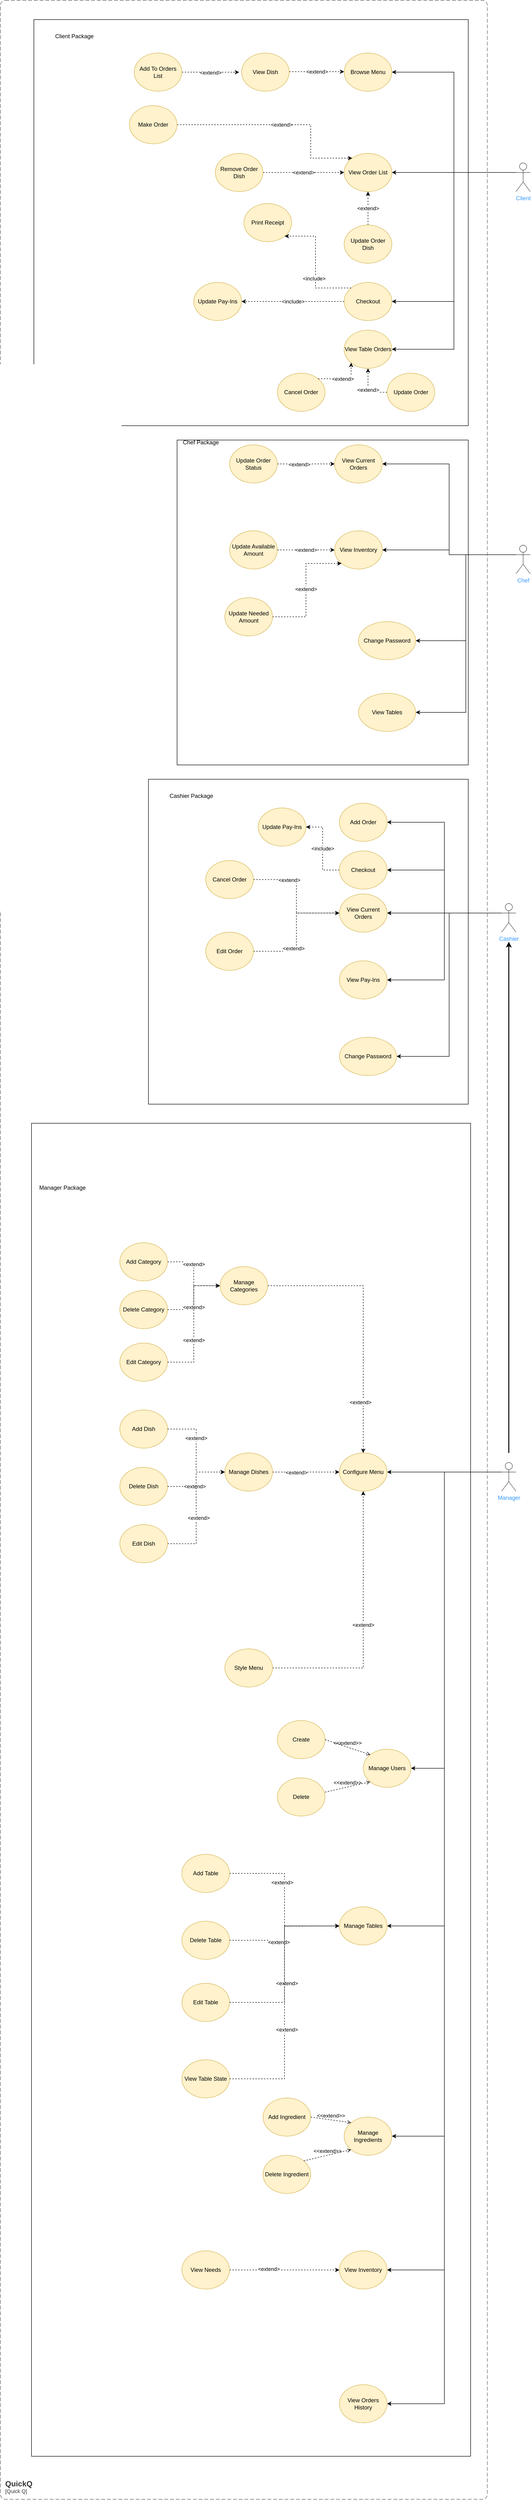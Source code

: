 <mxfile version="20.3.0" type="device"><diagram id="GGlXdn64GFRb3IZstyNL" name="Page-1"><mxGraphModel dx="3157" dy="3624" grid="1" gridSize="10" guides="1" tooltips="1" connect="1" arrows="1" fold="1" page="1" pageScale="1" pageWidth="850" pageHeight="1100" math="0" shadow="0"><root><mxCell id="0"/><mxCell id="1" parent="0"/><mxCell id="WwLU_MZluaqTvrNwPhHL-13" value="" style="rounded=0;whiteSpace=wrap;html=1;fillColor=#FFFFFF;gradientColor=none;" parent="1" vertex="1"><mxGeometry x="-380" y="-1820" width="910" height="850" as="geometry"/></mxCell><mxCell id="WwLU_MZluaqTvrNwPhHL-9" value="" style="rounded=0;whiteSpace=wrap;html=1;fillColor=#FFFFFF;gradientColor=none;" parent="1" vertex="1"><mxGeometry x="-80" y="-940" width="610" height="680" as="geometry"/></mxCell><mxCell id="WwLU_MZluaqTvrNwPhHL-7" value="" style="rounded=0;whiteSpace=wrap;html=1;fillColor=#FFFFFF;gradientColor=none;" parent="1" vertex="1"><mxGeometry x="-140" y="-230" width="670" height="680" as="geometry"/></mxCell><mxCell id="WwLU_MZluaqTvrNwPhHL-5" value="" style="rounded=0;whiteSpace=wrap;html=1;fillColor=#FFFFFF;gradientColor=none;" parent="1" vertex="1"><mxGeometry x="-385" y="490" width="920" height="2790" as="geometry"/></mxCell><mxCell id="jum-8sFKxYd1eR3w8ozA-5" style="edgeStyle=orthogonalEdgeStyle;rounded=0;orthogonalLoop=1;jettySize=auto;html=1;exitX=0;exitY=0.333;exitDx=0;exitDy=0;exitPerimeter=0;entryX=1;entryY=0.5;entryDx=0;entryDy=0;" parent="1" source="jum-8sFKxYd1eR3w8ozA-2" target="jum-8sFKxYd1eR3w8ozA-3" edge="1"><mxGeometry relative="1" as="geometry"/></mxCell><mxCell id="jum-8sFKxYd1eR3w8ozA-10" style="edgeStyle=orthogonalEdgeStyle;rounded=0;orthogonalLoop=1;jettySize=auto;html=1;exitX=0;exitY=0.333;exitDx=0;exitDy=0;exitPerimeter=0;fontColor=#000000;" parent="1" source="jum-8sFKxYd1eR3w8ozA-2" target="jum-8sFKxYd1eR3w8ozA-9" edge="1"><mxGeometry relative="1" as="geometry"><Array as="points"><mxPoint x="480" y="50"/><mxPoint x="480" y="190"/></Array></mxGeometry></mxCell><mxCell id="jum-8sFKxYd1eR3w8ozA-27" style="edgeStyle=orthogonalEdgeStyle;rounded=0;orthogonalLoop=1;jettySize=auto;html=1;exitX=0;exitY=0.333;exitDx=0;exitDy=0;exitPerimeter=0;entryX=1;entryY=0.5;entryDx=0;entryDy=0;fontColor=#000000;" parent="1" source="jum-8sFKxYd1eR3w8ozA-2" target="jum-8sFKxYd1eR3w8ozA-26" edge="1"><mxGeometry relative="1" as="geometry"><Array as="points"><mxPoint x="480" y="50"/><mxPoint x="480" y="-140"/></Array></mxGeometry></mxCell><mxCell id="ZQsWZpce4qvZl6UxC3JB-2" style="edgeStyle=orthogonalEdgeStyle;rounded=0;orthogonalLoop=1;jettySize=auto;html=1;exitX=0;exitY=0.333;exitDx=0;exitDy=0;exitPerimeter=0;entryX=1;entryY=0.5;entryDx=0;entryDy=0;" parent="1" source="jum-8sFKxYd1eR3w8ozA-2" target="ZQsWZpce4qvZl6UxC3JB-1" edge="1"><mxGeometry relative="1" as="geometry"/></mxCell><mxCell id="VzyZB82MW0W1--L44rpn-4" style="edgeStyle=orthogonalEdgeStyle;rounded=0;orthogonalLoop=1;jettySize=auto;html=1;exitX=0;exitY=0.333;exitDx=0;exitDy=0;exitPerimeter=0;entryX=1;entryY=0.5;entryDx=0;entryDy=0;" parent="1" source="jum-8sFKxYd1eR3w8ozA-2" target="VzyZB82MW0W1--L44rpn-3" edge="1"><mxGeometry relative="1" as="geometry"/></mxCell><mxCell id="jum-8sFKxYd1eR3w8ozA-2" value="Cashier" style="shape=umlActor;verticalLabelPosition=bottom;verticalAlign=top;html=1;outlineConnect=0;fontColor=#3399FF;strokeColor=#4D4D4D;" parent="1" vertex="1"><mxGeometry x="600" y="30" width="30" height="60" as="geometry"/></mxCell><mxCell id="jum-8sFKxYd1eR3w8ozA-3" value="View Current Orders" style="ellipse;whiteSpace=wrap;html=1;fillColor=#fff2cc;strokeColor=#d6b656;fontColor=#000000;" parent="1" vertex="1"><mxGeometry x="260" y="10" width="100" height="80" as="geometry"/></mxCell><mxCell id="jum-8sFKxYd1eR3w8ozA-9" value="View Pay-Ins" style="ellipse;whiteSpace=wrap;html=1;fillColor=#fff2cc;strokeColor=#d6b656;fontColor=#000000;" parent="1" vertex="1"><mxGeometry x="260" y="150" width="100" height="80" as="geometry"/></mxCell><mxCell id="jum-8sFKxYd1eR3w8ozA-21" style="edgeStyle=orthogonalEdgeStyle;rounded=0;orthogonalLoop=1;jettySize=auto;html=1;exitX=1;exitY=0.5;exitDx=0;exitDy=0;dashed=1;fontColor=#3399FF;" parent="1" source="jum-8sFKxYd1eR3w8ozA-20" target="jum-8sFKxYd1eR3w8ozA-3" edge="1"><mxGeometry relative="1" as="geometry"/></mxCell><mxCell id="jum-8sFKxYd1eR3w8ozA-22" value="&amp;lt;extend&amp;gt;" style="edgeLabel;html=1;align=center;verticalAlign=middle;resizable=0;points=[];fontColor=#000000;" parent="jum-8sFKxYd1eR3w8ozA-21" vertex="1" connectable="0"><mxGeometry x="-0.278" y="5" relative="1" as="geometry"><mxPoint x="-20" as="offset"/></mxGeometry></mxCell><mxCell id="jum-8sFKxYd1eR3w8ozA-20" value="Cancel Order" style="ellipse;whiteSpace=wrap;html=1;fillColor=#fff2cc;strokeColor=#d6b656;fontColor=#000000;" parent="1" vertex="1"><mxGeometry x="-20" y="-60" width="100" height="80" as="geometry"/></mxCell><mxCell id="jum-8sFKxYd1eR3w8ozA-24" style="edgeStyle=orthogonalEdgeStyle;rounded=0;orthogonalLoop=1;jettySize=auto;html=1;exitX=1;exitY=0.5;exitDx=0;exitDy=0;entryX=0;entryY=0.5;entryDx=0;entryDy=0;dashed=1;fontColor=#000000;" parent="1" source="jum-8sFKxYd1eR3w8ozA-23" target="jum-8sFKxYd1eR3w8ozA-3" edge="1"><mxGeometry relative="1" as="geometry"/></mxCell><mxCell id="jum-8sFKxYd1eR3w8ozA-23" value="Edit Order" style="ellipse;whiteSpace=wrap;html=1;fillColor=#fff2cc;strokeColor=#d6b656;fontColor=#000000;" parent="1" vertex="1"><mxGeometry x="-20" y="90" width="100" height="80" as="geometry"/></mxCell><mxCell id="jum-8sFKxYd1eR3w8ozA-25" value="&amp;lt;extend&amp;gt;" style="edgeLabel;html=1;align=center;verticalAlign=middle;resizable=0;points=[];fontColor=#000000;" parent="1" vertex="1" connectable="0"><mxGeometry x="155" y="70" as="geometry"><mxPoint x="9" y="54" as="offset"/></mxGeometry></mxCell><mxCell id="jum-8sFKxYd1eR3w8ozA-26" value="Add Order" style="ellipse;whiteSpace=wrap;html=1;fillColor=#fff2cc;strokeColor=#d6b656;fontColor=#000000;" parent="1" vertex="1"><mxGeometry x="260" y="-180" width="100" height="80" as="geometry"/></mxCell><mxCell id="jum-8sFKxYd1eR3w8ozA-86" style="edgeStyle=orthogonalEdgeStyle;rounded=0;orthogonalLoop=1;jettySize=auto;html=1;fontColor=#000000;strokeWidth=2;" parent="1" edge="1"><mxGeometry relative="1" as="geometry"><mxPoint x="615" y="110" as="targetPoint"/><mxPoint x="615" y="1180" as="sourcePoint"/></mxGeometry></mxCell><mxCell id="5KErLPdVP8ReW7ZGvrdc-68" style="edgeStyle=orthogonalEdgeStyle;rounded=0;orthogonalLoop=1;jettySize=auto;html=1;exitX=0;exitY=0.333;exitDx=0;exitDy=0;exitPerimeter=0;entryX=1;entryY=0.5;entryDx=0;entryDy=0;" parent="1" source="jum-8sFKxYd1eR3w8ozA-72" target="5KErLPdVP8ReW7ZGvrdc-1" edge="1"><mxGeometry relative="1" as="geometry"/></mxCell><mxCell id="MAP9ugzPwizy4Z15jcOb-13" style="edgeStyle=orthogonalEdgeStyle;rounded=0;orthogonalLoop=1;jettySize=auto;html=1;exitX=0;exitY=0.333;exitDx=0;exitDy=0;exitPerimeter=0;entryX=1;entryY=0.5;entryDx=0;entryDy=0;strokeWidth=1;" parent="1" source="jum-8sFKxYd1eR3w8ozA-72" target="MAP9ugzPwizy4Z15jcOb-1" edge="1"><mxGeometry relative="1" as="geometry"/></mxCell><mxCell id="7p4SCDjq-cVQXdKuNtYs-31" style="edgeStyle=orthogonalEdgeStyle;rounded=0;orthogonalLoop=1;jettySize=auto;html=1;exitX=0;exitY=0.333;exitDx=0;exitDy=0;exitPerimeter=0;entryX=1;entryY=0.5;entryDx=0;entryDy=0;strokeWidth=1;" parent="1" source="jum-8sFKxYd1eR3w8ozA-72" target="7p4SCDjq-cVQXdKuNtYs-30" edge="1"><mxGeometry relative="1" as="geometry"/></mxCell><mxCell id="7p4SCDjq-cVQXdKuNtYs-44" style="edgeStyle=orthogonalEdgeStyle;rounded=0;orthogonalLoop=1;jettySize=auto;html=1;exitX=0;exitY=0.333;exitDx=0;exitDy=0;exitPerimeter=0;entryX=1;entryY=0.5;entryDx=0;entryDy=0;strokeWidth=1;" parent="1" source="jum-8sFKxYd1eR3w8ozA-72" target="7p4SCDjq-cVQXdKuNtYs-43" edge="1"><mxGeometry relative="1" as="geometry"/></mxCell><mxCell id="7RV6deQIh257f3K097D4-4" style="edgeStyle=orthogonalEdgeStyle;rounded=0;orthogonalLoop=1;jettySize=auto;html=1;exitX=0;exitY=0.333;exitDx=0;exitDy=0;exitPerimeter=0;entryX=1;entryY=0.5;entryDx=0;entryDy=0;" parent="1" source="jum-8sFKxYd1eR3w8ozA-72" target="7RV6deQIh257f3K097D4-1" edge="1"><mxGeometry relative="1" as="geometry"><Array as="points"><mxPoint x="480" y="1220"/><mxPoint x="480" y="1840"/></Array></mxGeometry></mxCell><mxCell id="mv-gU7e_ohFEfas5fL80-2" style="edgeStyle=orthogonalEdgeStyle;rounded=0;orthogonalLoop=1;jettySize=auto;html=1;exitX=0;exitY=0.333;exitDx=0;exitDy=0;exitPerimeter=0;entryX=1;entryY=0.5;entryDx=0;entryDy=0;" parent="1" source="jum-8sFKxYd1eR3w8ozA-72" target="mv-gU7e_ohFEfas5fL80-1" edge="1"><mxGeometry relative="1" as="geometry"><Array as="points"><mxPoint x="480" y="1220"/><mxPoint x="480" y="2610"/></Array></mxGeometry></mxCell><mxCell id="jum-8sFKxYd1eR3w8ozA-72" value="Manager" style="shape=umlActor;verticalLabelPosition=bottom;verticalAlign=top;html=1;outlineConnect=0;fontColor=#3399FF;strokeColor=#4D4D4D;" parent="1" vertex="1"><mxGeometry x="600" y="1200" width="30" height="60" as="geometry"/></mxCell><mxCell id="5KErLPdVP8ReW7ZGvrdc-1" value="Configure Menu" style="ellipse;whiteSpace=wrap;html=1;fillColor=#fff2cc;strokeColor=#d6b656;fontColor=#000000;" parent="1" vertex="1"><mxGeometry x="260" y="1180" width="100" height="80" as="geometry"/></mxCell><mxCell id="5KErLPdVP8ReW7ZGvrdc-71" style="edgeStyle=orthogonalEdgeStyle;rounded=0;orthogonalLoop=1;jettySize=auto;html=1;exitX=1;exitY=0.5;exitDx=0;exitDy=0;entryX=0.5;entryY=0;entryDx=0;entryDy=0;dashed=1;" parent="1" source="5KErLPdVP8ReW7ZGvrdc-3" target="5KErLPdVP8ReW7ZGvrdc-1" edge="1"><mxGeometry relative="1" as="geometry"/></mxCell><mxCell id="5KErLPdVP8ReW7ZGvrdc-73" value="&amp;lt;extend&amp;gt;" style="edgeLabel;html=1;align=center;verticalAlign=middle;resizable=0;points=[];" parent="5KErLPdVP8ReW7ZGvrdc-71" vertex="1" connectable="0"><mxGeometry x="0.616" y="-6" relative="1" as="geometry"><mxPoint y="-1" as="offset"/></mxGeometry></mxCell><mxCell id="5KErLPdVP8ReW7ZGvrdc-3" value="Manage Categories" style="ellipse;whiteSpace=wrap;html=1;fillColor=#fff2cc;strokeColor=#d6b656;fontColor=#000000;" parent="1" vertex="1"><mxGeometry x="10" y="790" width="100" height="80" as="geometry"/></mxCell><mxCell id="5KErLPdVP8ReW7ZGvrdc-13" style="edgeStyle=orthogonalEdgeStyle;rounded=0;orthogonalLoop=1;jettySize=auto;html=1;exitX=1;exitY=0.5;exitDx=0;exitDy=0;dashed=1;" parent="1" source="5KErLPdVP8ReW7ZGvrdc-7" target="5KErLPdVP8ReW7ZGvrdc-3" edge="1"><mxGeometry relative="1" as="geometry"/></mxCell><mxCell id="5KErLPdVP8ReW7ZGvrdc-14" value="&amp;lt;extend&amp;gt;" style="edgeLabel;html=1;align=center;verticalAlign=middle;resizable=0;points=[];" parent="5KErLPdVP8ReW7ZGvrdc-13" vertex="1" connectable="0"><mxGeometry x="-0.247" relative="1" as="geometry"><mxPoint as="offset"/></mxGeometry></mxCell><mxCell id="5KErLPdVP8ReW7ZGvrdc-7" value="Add Category" style="ellipse;whiteSpace=wrap;html=1;fillColor=#fff2cc;strokeColor=#d6b656;fontColor=#000000;" parent="1" vertex="1"><mxGeometry x="-200" y="740" width="100" height="80" as="geometry"/></mxCell><mxCell id="5KErLPdVP8ReW7ZGvrdc-8" value="Delete Category" style="ellipse;whiteSpace=wrap;html=1;fillColor=#fff2cc;strokeColor=#d6b656;fontColor=#000000;" parent="1" vertex="1"><mxGeometry x="-200" y="840" width="100" height="80" as="geometry"/></mxCell><mxCell id="5KErLPdVP8ReW7ZGvrdc-10" value="Edit Category" style="ellipse;whiteSpace=wrap;html=1;fillColor=#fff2cc;strokeColor=#d6b656;fontColor=#000000;" parent="1" vertex="1"><mxGeometry x="-200" y="950" width="100" height="80" as="geometry"/></mxCell><mxCell id="5KErLPdVP8ReW7ZGvrdc-15" style="edgeStyle=orthogonalEdgeStyle;rounded=0;orthogonalLoop=1;jettySize=auto;html=1;exitX=1;exitY=0.5;exitDx=0;exitDy=0;dashed=1;entryX=0;entryY=0.5;entryDx=0;entryDy=0;" parent="1" source="5KErLPdVP8ReW7ZGvrdc-8" target="5KErLPdVP8ReW7ZGvrdc-3" edge="1"><mxGeometry relative="1" as="geometry"><mxPoint x="-90" y="790" as="sourcePoint"/><mxPoint x="20" y="840" as="targetPoint"/></mxGeometry></mxCell><mxCell id="5KErLPdVP8ReW7ZGvrdc-16" value="&amp;lt;extend&amp;gt;" style="edgeLabel;html=1;align=center;verticalAlign=middle;resizable=0;points=[];" parent="5KErLPdVP8ReW7ZGvrdc-15" vertex="1" connectable="0"><mxGeometry x="-0.247" relative="1" as="geometry"><mxPoint as="offset"/></mxGeometry></mxCell><mxCell id="5KErLPdVP8ReW7ZGvrdc-18" style="edgeStyle=orthogonalEdgeStyle;rounded=0;orthogonalLoop=1;jettySize=auto;html=1;exitX=1;exitY=0.5;exitDx=0;exitDy=0;dashed=1;entryX=0;entryY=0.5;entryDx=0;entryDy=0;" parent="1" source="5KErLPdVP8ReW7ZGvrdc-10" target="5KErLPdVP8ReW7ZGvrdc-3" edge="1"><mxGeometry relative="1" as="geometry"><mxPoint x="-90" y="890" as="sourcePoint"/><mxPoint x="20" y="840" as="targetPoint"/></mxGeometry></mxCell><mxCell id="5KErLPdVP8ReW7ZGvrdc-19" value="&amp;lt;extend&amp;gt;" style="edgeLabel;html=1;align=center;verticalAlign=middle;resizable=0;points=[];" parent="5KErLPdVP8ReW7ZGvrdc-18" vertex="1" connectable="0"><mxGeometry x="-0.247" relative="1" as="geometry"><mxPoint as="offset"/></mxGeometry></mxCell><mxCell id="5KErLPdVP8ReW7ZGvrdc-72" style="edgeStyle=orthogonalEdgeStyle;rounded=0;orthogonalLoop=1;jettySize=auto;html=1;exitX=1;exitY=0.5;exitDx=0;exitDy=0;entryX=0;entryY=0.5;entryDx=0;entryDy=0;dashed=1;" parent="1" source="5KErLPdVP8ReW7ZGvrdc-20" target="5KErLPdVP8ReW7ZGvrdc-1" edge="1"><mxGeometry relative="1" as="geometry"/></mxCell><mxCell id="5KErLPdVP8ReW7ZGvrdc-74" value="&amp;lt;extend&amp;gt;" style="edgeLabel;html=1;align=center;verticalAlign=middle;resizable=0;points=[];" parent="5KErLPdVP8ReW7ZGvrdc-72" vertex="1" connectable="0"><mxGeometry x="-0.271" y="-1" relative="1" as="geometry"><mxPoint x="-1" as="offset"/></mxGeometry></mxCell><mxCell id="5KErLPdVP8ReW7ZGvrdc-20" value="Manage Dishes" style="ellipse;whiteSpace=wrap;html=1;fillColor=#fff2cc;strokeColor=#d6b656;fontColor=#000000;" parent="1" vertex="1"><mxGeometry x="20" y="1180" width="100" height="80" as="geometry"/></mxCell><mxCell id="5KErLPdVP8ReW7ZGvrdc-24" value="Add Dish" style="ellipse;whiteSpace=wrap;html=1;fillColor=#fff2cc;strokeColor=#d6b656;fontColor=#000000;" parent="1" vertex="1"><mxGeometry x="-200" y="1090" width="100" height="80" as="geometry"/></mxCell><mxCell id="5KErLPdVP8ReW7ZGvrdc-26" style="edgeStyle=orthogonalEdgeStyle;rounded=0;orthogonalLoop=1;jettySize=auto;html=1;dashed=1;entryX=0;entryY=0.5;entryDx=0;entryDy=0;" parent="1" source="5KErLPdVP8ReW7ZGvrdc-24" target="5KErLPdVP8ReW7ZGvrdc-20" edge="1"><mxGeometry relative="1" as="geometry"><mxPoint x="-90" y="1000" as="sourcePoint"/><mxPoint x="20" y="840" as="targetPoint"/></mxGeometry></mxCell><mxCell id="5KErLPdVP8ReW7ZGvrdc-27" value="&amp;lt;extend&amp;gt;" style="edgeLabel;html=1;align=center;verticalAlign=middle;resizable=0;points=[];" parent="5KErLPdVP8ReW7ZGvrdc-26" vertex="1" connectable="0"><mxGeometry x="-0.247" relative="1" as="geometry"><mxPoint as="offset"/></mxGeometry></mxCell><mxCell id="5KErLPdVP8ReW7ZGvrdc-31" value="Delete Dish" style="ellipse;whiteSpace=wrap;html=1;fillColor=#fff2cc;strokeColor=#d6b656;fontColor=#000000;" parent="1" vertex="1"><mxGeometry x="-200" y="1210" width="100" height="80" as="geometry"/></mxCell><mxCell id="5KErLPdVP8ReW7ZGvrdc-32" style="edgeStyle=orthogonalEdgeStyle;rounded=0;orthogonalLoop=1;jettySize=auto;html=1;dashed=1;entryX=0;entryY=0.5;entryDx=0;entryDy=0;exitX=1;exitY=0.5;exitDx=0;exitDy=0;" parent="1" source="5KErLPdVP8ReW7ZGvrdc-31" target="5KErLPdVP8ReW7ZGvrdc-20" edge="1"><mxGeometry relative="1" as="geometry"><mxPoint x="-90.0" y="1140.059" as="sourcePoint"/><mxPoint x="20" y="1200" as="targetPoint"/></mxGeometry></mxCell><mxCell id="5KErLPdVP8ReW7ZGvrdc-33" value="&amp;lt;extend&amp;gt;" style="edgeLabel;html=1;align=center;verticalAlign=middle;resizable=0;points=[];" parent="5KErLPdVP8ReW7ZGvrdc-32" vertex="1" connectable="0"><mxGeometry x="-0.247" relative="1" as="geometry"><mxPoint as="offset"/></mxGeometry></mxCell><mxCell id="5KErLPdVP8ReW7ZGvrdc-58" style="edgeStyle=orthogonalEdgeStyle;rounded=0;orthogonalLoop=1;jettySize=auto;html=1;exitX=1;exitY=0.5;exitDx=0;exitDy=0;entryX=0;entryY=0.5;entryDx=0;entryDy=0;dashed=1;" parent="1" source="5KErLPdVP8ReW7ZGvrdc-36" target="5KErLPdVP8ReW7ZGvrdc-20" edge="1"><mxGeometry relative="1" as="geometry"/></mxCell><mxCell id="5KErLPdVP8ReW7ZGvrdc-59" value="&amp;lt;extend&amp;gt;" style="edgeLabel;html=1;align=center;verticalAlign=middle;resizable=0;points=[];" parent="5KErLPdVP8ReW7ZGvrdc-58" vertex="1" connectable="0"><mxGeometry x="-0.147" y="-5" relative="1" as="geometry"><mxPoint y="1" as="offset"/></mxGeometry></mxCell><mxCell id="5KErLPdVP8ReW7ZGvrdc-36" value="Edit Dish" style="ellipse;whiteSpace=wrap;html=1;fillColor=#fff2cc;strokeColor=#d6b656;fontColor=#000000;" parent="1" vertex="1"><mxGeometry x="-200" y="1330" width="100" height="80" as="geometry"/></mxCell><mxCell id="5KErLPdVP8ReW7ZGvrdc-80" value="&amp;lt;extend&amp;gt;" style="edgeStyle=orthogonalEdgeStyle;rounded=0;orthogonalLoop=1;jettySize=auto;html=1;exitX=1;exitY=0.5;exitDx=0;exitDy=0;entryX=0.5;entryY=1;entryDx=0;entryDy=0;dashed=1;" parent="1" source="5KErLPdVP8ReW7ZGvrdc-79" target="5KErLPdVP8ReW7ZGvrdc-1" edge="1"><mxGeometry relative="1" as="geometry"/></mxCell><mxCell id="5KErLPdVP8ReW7ZGvrdc-79" value="Style Menu" style="ellipse;whiteSpace=wrap;html=1;fillColor=#fff2cc;strokeColor=#d6b656;fontColor=#000000;" parent="1" vertex="1"><mxGeometry x="20" y="1590" width="100" height="80" as="geometry"/></mxCell><mxCell id="MAP9ugzPwizy4Z15jcOb-1" value="Manage Tables" style="ellipse;whiteSpace=wrap;html=1;fillColor=#fff2cc;strokeColor=#d6b656;fontColor=#000000;" parent="1" vertex="1"><mxGeometry x="260" y="2130" width="100" height="80" as="geometry"/></mxCell><mxCell id="MAP9ugzPwizy4Z15jcOb-18" style="edgeStyle=orthogonalEdgeStyle;rounded=0;orthogonalLoop=1;jettySize=auto;html=1;exitX=1;exitY=0.5;exitDx=0;exitDy=0;entryX=0;entryY=0.5;entryDx=0;entryDy=0;strokeWidth=1;dashed=1;" parent="1" source="MAP9ugzPwizy4Z15jcOb-14" target="MAP9ugzPwizy4Z15jcOb-1" edge="1"><mxGeometry relative="1" as="geometry"/></mxCell><mxCell id="MAP9ugzPwizy4Z15jcOb-19" value="&amp;lt;extend&amp;gt;" style="edgeLabel;html=1;align=center;verticalAlign=middle;resizable=0;points=[];" parent="MAP9ugzPwizy4Z15jcOb-18" vertex="1" connectable="0"><mxGeometry x="-0.21" y="-5" relative="1" as="geometry"><mxPoint y="-1" as="offset"/></mxGeometry></mxCell><mxCell id="MAP9ugzPwizy4Z15jcOb-14" value="Add Table" style="ellipse;whiteSpace=wrap;html=1;fillColor=#fff2cc;strokeColor=#d6b656;fontColor=#000000;" parent="1" vertex="1"><mxGeometry x="-70" y="2020" width="100" height="80" as="geometry"/></mxCell><mxCell id="MAP9ugzPwizy4Z15jcOb-15" value="Delete Table" style="ellipse;whiteSpace=wrap;html=1;fillColor=#fff2cc;strokeColor=#d6b656;fontColor=#000000;" parent="1" vertex="1"><mxGeometry x="-70" y="2160" width="100" height="80" as="geometry"/></mxCell><mxCell id="MAP9ugzPwizy4Z15jcOb-16" value="Edit Table" style="ellipse;whiteSpace=wrap;html=1;fillColor=#fff2cc;strokeColor=#d6b656;fontColor=#000000;" parent="1" vertex="1"><mxGeometry x="-70" y="2290" width="100" height="80" as="geometry"/></mxCell><mxCell id="MAP9ugzPwizy4Z15jcOb-17" value="View Table State" style="ellipse;whiteSpace=wrap;html=1;fillColor=#fff2cc;strokeColor=#d6b656;fontColor=#000000;" parent="1" vertex="1"><mxGeometry x="-70" y="2450" width="100" height="80" as="geometry"/></mxCell><mxCell id="MAP9ugzPwizy4Z15jcOb-20" style="edgeStyle=orthogonalEdgeStyle;rounded=0;orthogonalLoop=1;jettySize=auto;html=1;exitX=1;exitY=0.5;exitDx=0;exitDy=0;strokeWidth=1;dashed=1;" parent="1" source="MAP9ugzPwizy4Z15jcOb-15" edge="1"><mxGeometry relative="1" as="geometry"><mxPoint x="40" y="2070" as="sourcePoint"/><mxPoint x="260" y="2170" as="targetPoint"/></mxGeometry></mxCell><mxCell id="MAP9ugzPwizy4Z15jcOb-21" value="&amp;lt;extend&amp;gt;" style="edgeLabel;html=1;align=center;verticalAlign=middle;resizable=0;points=[];" parent="MAP9ugzPwizy4Z15jcOb-20" vertex="1" connectable="0"><mxGeometry x="-0.21" y="-5" relative="1" as="geometry"><mxPoint y="-1" as="offset"/></mxGeometry></mxCell><mxCell id="MAP9ugzPwizy4Z15jcOb-22" style="edgeStyle=orthogonalEdgeStyle;rounded=0;orthogonalLoop=1;jettySize=auto;html=1;exitX=1;exitY=0.5;exitDx=0;exitDy=0;entryX=0;entryY=0.5;entryDx=0;entryDy=0;strokeWidth=1;dashed=1;" parent="1" source="MAP9ugzPwizy4Z15jcOb-16" target="MAP9ugzPwizy4Z15jcOb-1" edge="1"><mxGeometry relative="1" as="geometry"><mxPoint x="50" y="2080" as="sourcePoint"/><mxPoint x="280.0" y="2190" as="targetPoint"/></mxGeometry></mxCell><mxCell id="MAP9ugzPwizy4Z15jcOb-23" value="&amp;lt;extend&amp;gt;" style="edgeLabel;html=1;align=center;verticalAlign=middle;resizable=0;points=[];" parent="MAP9ugzPwizy4Z15jcOb-22" vertex="1" connectable="0"><mxGeometry x="-0.21" y="-5" relative="1" as="geometry"><mxPoint y="-1" as="offset"/></mxGeometry></mxCell><mxCell id="MAP9ugzPwizy4Z15jcOb-24" style="edgeStyle=orthogonalEdgeStyle;rounded=0;orthogonalLoop=1;jettySize=auto;html=1;exitX=1;exitY=0.5;exitDx=0;exitDy=0;entryX=0;entryY=0.5;entryDx=0;entryDy=0;strokeWidth=1;dashed=1;" parent="1" source="MAP9ugzPwizy4Z15jcOb-17" target="MAP9ugzPwizy4Z15jcOb-1" edge="1"><mxGeometry relative="1" as="geometry"><mxPoint x="60" y="2090" as="sourcePoint"/><mxPoint x="290.0" y="2200" as="targetPoint"/></mxGeometry></mxCell><mxCell id="MAP9ugzPwizy4Z15jcOb-25" value="&amp;lt;extend&amp;gt;" style="edgeLabel;html=1;align=center;verticalAlign=middle;resizable=0;points=[];" parent="MAP9ugzPwizy4Z15jcOb-24" vertex="1" connectable="0"><mxGeometry x="-0.21" y="-5" relative="1" as="geometry"><mxPoint y="-1" as="offset"/></mxGeometry></mxCell><mxCell id="7p4SCDjq-cVQXdKuNtYs-30" value="View Inventory" style="ellipse;whiteSpace=wrap;html=1;fillColor=#fff2cc;strokeColor=#d6b656;fontColor=#000000;" parent="1" vertex="1"><mxGeometry x="260" y="2850" width="100" height="80" as="geometry"/></mxCell><mxCell id="7p4SCDjq-cVQXdKuNtYs-38" style="edgeStyle=orthogonalEdgeStyle;rounded=0;orthogonalLoop=1;jettySize=auto;html=1;exitX=1;exitY=0.5;exitDx=0;exitDy=0;entryX=0;entryY=0.5;entryDx=0;entryDy=0;dashed=1;strokeWidth=1;" parent="1" source="7p4SCDjq-cVQXdKuNtYs-32" target="7p4SCDjq-cVQXdKuNtYs-30" edge="1"><mxGeometry relative="1" as="geometry"/></mxCell><mxCell id="7p4SCDjq-cVQXdKuNtYs-39" value="&amp;lt;extend&amp;gt;" style="edgeLabel;html=1;align=center;verticalAlign=middle;resizable=0;points=[];" parent="7p4SCDjq-cVQXdKuNtYs-38" vertex="1" connectable="0"><mxGeometry x="-0.287" y="2" relative="1" as="geometry"><mxPoint as="offset"/></mxGeometry></mxCell><mxCell id="7p4SCDjq-cVQXdKuNtYs-32" value="View Needs" style="ellipse;whiteSpace=wrap;html=1;fillColor=#fff2cc;strokeColor=#d6b656;fontColor=#000000;" parent="1" vertex="1"><mxGeometry x="-70" y="2850" width="100" height="80" as="geometry"/></mxCell><mxCell id="7p4SCDjq-cVQXdKuNtYs-43" value="View Orders History" style="ellipse;whiteSpace=wrap;html=1;fillColor=#fff2cc;strokeColor=#d6b656;fontColor=#000000;" parent="1" vertex="1"><mxGeometry x="260" y="3130" width="100" height="80" as="geometry"/></mxCell><mxCell id="7p4SCDjq-cVQXdKuNtYs-56" style="edgeStyle=orthogonalEdgeStyle;rounded=0;orthogonalLoop=1;jettySize=auto;html=1;exitX=0;exitY=0.333;exitDx=0;exitDy=0;exitPerimeter=0;entryX=1;entryY=0.5;entryDx=0;entryDy=0;strokeWidth=1;" parent="1" source="7p4SCDjq-cVQXdKuNtYs-45" target="7p4SCDjq-cVQXdKuNtYs-49" edge="1"><mxGeometry relative="1" as="geometry"/></mxCell><mxCell id="7p4SCDjq-cVQXdKuNtYs-61" style="edgeStyle=orthogonalEdgeStyle;rounded=0;orthogonalLoop=1;jettySize=auto;html=1;exitX=0;exitY=0.333;exitDx=0;exitDy=0;exitPerimeter=0;strokeWidth=1;" parent="1" source="7p4SCDjq-cVQXdKuNtYs-45" target="7p4SCDjq-cVQXdKuNtYs-60" edge="1"><mxGeometry relative="1" as="geometry"/></mxCell><mxCell id="VzyZB82MW0W1--L44rpn-2" style="edgeStyle=orthogonalEdgeStyle;rounded=0;orthogonalLoop=1;jettySize=auto;html=1;exitX=0;exitY=0.333;exitDx=0;exitDy=0;exitPerimeter=0;entryX=1;entryY=0.5;entryDx=0;entryDy=0;" parent="1" source="7p4SCDjq-cVQXdKuNtYs-45" target="VzyZB82MW0W1--L44rpn-1" edge="1"><mxGeometry relative="1" as="geometry"/></mxCell><mxCell id="GDFzOrBfLpvwUEn2oMCo-2" style="edgeStyle=orthogonalEdgeStyle;rounded=0;orthogonalLoop=1;jettySize=auto;html=1;exitX=0;exitY=0.333;exitDx=0;exitDy=0;exitPerimeter=0;entryX=1;entryY=0.5;entryDx=0;entryDy=0;" parent="1" source="7p4SCDjq-cVQXdKuNtYs-45" target="GDFzOrBfLpvwUEn2oMCo-1" edge="1"><mxGeometry relative="1" as="geometry"/></mxCell><mxCell id="7p4SCDjq-cVQXdKuNtYs-45" value="Chef" style="shape=umlActor;verticalLabelPosition=bottom;verticalAlign=top;html=1;outlineConnect=0;fontColor=#3399FF;strokeColor=#4D4D4D;" parent="1" vertex="1"><mxGeometry x="630" y="-720" width="30" height="60" as="geometry"/></mxCell><mxCell id="7p4SCDjq-cVQXdKuNtYs-49" value="View Current Orders" style="ellipse;whiteSpace=wrap;html=1;fillColor=#fff2cc;strokeColor=#d6b656;fontColor=#000000;" parent="1" vertex="1"><mxGeometry x="250" y="-930" width="100" height="80" as="geometry"/></mxCell><mxCell id="7p4SCDjq-cVQXdKuNtYs-58" style="edgeStyle=orthogonalEdgeStyle;rounded=0;orthogonalLoop=1;jettySize=auto;html=1;exitX=1;exitY=0.5;exitDx=0;exitDy=0;entryX=0;entryY=0.5;entryDx=0;entryDy=0;strokeWidth=1;dashed=1;" parent="1" source="7p4SCDjq-cVQXdKuNtYs-57" target="7p4SCDjq-cVQXdKuNtYs-49" edge="1"><mxGeometry relative="1" as="geometry"/></mxCell><mxCell id="7p4SCDjq-cVQXdKuNtYs-59" value="&amp;lt;extend&amp;gt;" style="edgeLabel;html=1;align=center;verticalAlign=middle;resizable=0;points=[];" parent="7p4SCDjq-cVQXdKuNtYs-58" vertex="1" connectable="0"><mxGeometry x="-0.235" y="-1" relative="1" as="geometry"><mxPoint as="offset"/></mxGeometry></mxCell><mxCell id="7p4SCDjq-cVQXdKuNtYs-57" value="Update Order Status" style="ellipse;whiteSpace=wrap;html=1;fillColor=#fff2cc;strokeColor=#d6b656;fontColor=#000000;" parent="1" vertex="1"><mxGeometry x="30" y="-930" width="100" height="80" as="geometry"/></mxCell><mxCell id="7p4SCDjq-cVQXdKuNtYs-60" value="View Inventory" style="ellipse;whiteSpace=wrap;html=1;fillColor=#fff2cc;strokeColor=#d6b656;fontColor=#000000;" parent="1" vertex="1"><mxGeometry x="250" y="-750" width="100" height="80" as="geometry"/></mxCell><mxCell id="7p4SCDjq-cVQXdKuNtYs-64" value="&amp;lt;extend&amp;gt;" style="edgeStyle=orthogonalEdgeStyle;rounded=0;orthogonalLoop=1;jettySize=auto;html=1;exitX=1;exitY=0.5;exitDx=0;exitDy=0;strokeWidth=1;dashed=1;" parent="1" source="7p4SCDjq-cVQXdKuNtYs-62" target="7p4SCDjq-cVQXdKuNtYs-60" edge="1"><mxGeometry relative="1" as="geometry"/></mxCell><mxCell id="7p4SCDjq-cVQXdKuNtYs-62" value="Update Available Amount" style="ellipse;whiteSpace=wrap;html=1;fillColor=#fff2cc;strokeColor=#d6b656;fontColor=#000000;" parent="1" vertex="1"><mxGeometry x="30" y="-750" width="100" height="80" as="geometry"/></mxCell><mxCell id="7p4SCDjq-cVQXdKuNtYs-75" style="edgeStyle=orthogonalEdgeStyle;rounded=0;orthogonalLoop=1;jettySize=auto;html=1;exitX=0;exitY=0.333;exitDx=0;exitDy=0;exitPerimeter=0;entryX=1;entryY=0.5;entryDx=0;entryDy=0;strokeWidth=1;" parent="1" source="7p4SCDjq-cVQXdKuNtYs-77" target="7p4SCDjq-cVQXdKuNtYs-78" edge="1"><mxGeometry relative="1" as="geometry"/></mxCell><mxCell id="7p4SCDjq-cVQXdKuNtYs-98" style="edgeStyle=orthogonalEdgeStyle;rounded=0;orthogonalLoop=1;jettySize=auto;html=1;exitX=0;exitY=0.333;exitDx=0;exitDy=0;exitPerimeter=0;strokeWidth=1;" parent="1" source="7p4SCDjq-cVQXdKuNtYs-77" target="7p4SCDjq-cVQXdKuNtYs-97" edge="1"><mxGeometry relative="1" as="geometry"/></mxCell><mxCell id="7p4SCDjq-cVQXdKuNtYs-103" style="edgeStyle=orthogonalEdgeStyle;rounded=0;orthogonalLoop=1;jettySize=auto;html=1;exitX=0;exitY=0.333;exitDx=0;exitDy=0;exitPerimeter=0;entryX=1;entryY=0.5;entryDx=0;entryDy=0;strokeWidth=1;" parent="1" source="7p4SCDjq-cVQXdKuNtYs-77" target="7p4SCDjq-cVQXdKuNtYs-102" edge="1"><mxGeometry relative="1" as="geometry"/></mxCell><mxCell id="cyq8-XPyF3A_2p8lP5Kh-5" style="edgeStyle=orthogonalEdgeStyle;rounded=0;orthogonalLoop=1;jettySize=auto;html=1;exitX=0;exitY=0.333;exitDx=0;exitDy=0;exitPerimeter=0;entryX=1;entryY=0.5;entryDx=0;entryDy=0;" parent="1" source="7p4SCDjq-cVQXdKuNtYs-77" target="cyq8-XPyF3A_2p8lP5Kh-4" edge="1"><mxGeometry relative="1" as="geometry"/></mxCell><mxCell id="7p4SCDjq-cVQXdKuNtYs-77" value="Client" style="shape=umlActor;verticalLabelPosition=bottom;verticalAlign=top;html=1;outlineConnect=0;fontColor=#3399FF;strokeColor=#4D4D4D;" parent="1" vertex="1"><mxGeometry x="630" y="-1520" width="30" height="60" as="geometry"/></mxCell><mxCell id="7p4SCDjq-cVQXdKuNtYs-78" value="Browse Menu" style="ellipse;whiteSpace=wrap;html=1;fillColor=#fff2cc;strokeColor=#d6b656;fontColor=#000000;" parent="1" vertex="1"><mxGeometry x="270" y="-1750" width="100" height="80" as="geometry"/></mxCell><mxCell id="7p4SCDjq-cVQXdKuNtYs-89" value="&amp;lt;extend&amp;gt;" style="edgeStyle=orthogonalEdgeStyle;rounded=0;orthogonalLoop=1;jettySize=auto;html=1;exitX=1;exitY=0.5;exitDx=0;exitDy=0;dashed=1;strokeWidth=1;" parent="1" edge="1"><mxGeometry relative="1" as="geometry"><mxPoint x="155.0" y="-1711" as="sourcePoint"/><mxPoint x="270" y="-1711" as="targetPoint"/></mxGeometry></mxCell><mxCell id="7p4SCDjq-cVQXdKuNtYs-88" value="View Dish" style="ellipse;whiteSpace=wrap;html=1;fillColor=#fff2cc;strokeColor=#d6b656;fontColor=#000000;" parent="1" vertex="1"><mxGeometry x="55" y="-1750" width="100" height="80" as="geometry"/></mxCell><mxCell id="7p4SCDjq-cVQXdKuNtYs-93" value="&amp;lt;extend&amp;gt;" style="edgeStyle=orthogonalEdgeStyle;rounded=0;orthogonalLoop=1;jettySize=auto;html=1;exitX=1;exitY=0.5;exitDx=0;exitDy=0;dashed=1;strokeWidth=1;" parent="1" source="7p4SCDjq-cVQXdKuNtYs-90" edge="1"><mxGeometry relative="1" as="geometry"><mxPoint x="50" y="-1709.857" as="targetPoint"/></mxGeometry></mxCell><mxCell id="7p4SCDjq-cVQXdKuNtYs-90" value="Add To Orders List" style="ellipse;whiteSpace=wrap;html=1;fillColor=#fff2cc;strokeColor=#d6b656;fontColor=#000000;" parent="1" vertex="1"><mxGeometry x="-170" y="-1750" width="100" height="80" as="geometry"/></mxCell><mxCell id="7p4SCDjq-cVQXdKuNtYs-99" value="&amp;lt;extend&amp;gt;" style="edgeStyle=orthogonalEdgeStyle;rounded=0;orthogonalLoop=1;jettySize=auto;html=1;strokeWidth=1;dashed=1;" parent="1" source="7p4SCDjq-cVQXdKuNtYs-96" target="7p4SCDjq-cVQXdKuNtYs-97" edge="1"><mxGeometry relative="1" as="geometry"><Array as="points"><mxPoint x="200" y="-1600"/><mxPoint x="200" y="-1530"/></Array></mxGeometry></mxCell><mxCell id="7p4SCDjq-cVQXdKuNtYs-96" value="Make Order" style="ellipse;whiteSpace=wrap;html=1;fillColor=#fff2cc;strokeColor=#d6b656;fontColor=#000000;" parent="1" vertex="1"><mxGeometry x="-180" y="-1640" width="100" height="80" as="geometry"/></mxCell><mxCell id="7p4SCDjq-cVQXdKuNtYs-97" value="View Order List" style="ellipse;whiteSpace=wrap;html=1;fillColor=#fff2cc;strokeColor=#d6b656;fontColor=#000000;" parent="1" vertex="1"><mxGeometry x="270" y="-1540" width="100" height="80" as="geometry"/></mxCell><mxCell id="7p4SCDjq-cVQXdKuNtYs-101" value="&amp;lt;extend&amp;gt;" style="edgeStyle=orthogonalEdgeStyle;rounded=0;orthogonalLoop=1;jettySize=auto;html=1;exitX=0.5;exitY=0;exitDx=0;exitDy=0;dashed=1;strokeWidth=1;" parent="1" source="7p4SCDjq-cVQXdKuNtYs-100" target="7p4SCDjq-cVQXdKuNtYs-97" edge="1"><mxGeometry relative="1" as="geometry"/></mxCell><mxCell id="7p4SCDjq-cVQXdKuNtYs-100" value="Update Order Dish" style="ellipse;whiteSpace=wrap;html=1;fillColor=#fff2cc;strokeColor=#d6b656;fontColor=#000000;" parent="1" vertex="1"><mxGeometry x="270" y="-1390" width="100" height="80" as="geometry"/></mxCell><mxCell id="NLeHIVnF31F9goJG8ct--8" value="&amp;lt;include&amp;gt;" style="edgeStyle=orthogonalEdgeStyle;rounded=0;orthogonalLoop=1;jettySize=auto;html=1;exitX=0;exitY=0.5;exitDx=0;exitDy=0;dashed=1;" parent="1" source="7p4SCDjq-cVQXdKuNtYs-102" target="cyq8-XPyF3A_2p8lP5Kh-12" edge="1"><mxGeometry relative="1" as="geometry"/></mxCell><mxCell id="7p4SCDjq-cVQXdKuNtYs-102" value="Checkout" style="ellipse;whiteSpace=wrap;html=1;fillColor=#fff2cc;strokeColor=#d6b656;fontColor=#000000;" parent="1" vertex="1"><mxGeometry x="270" y="-1270" width="100" height="80" as="geometry"/></mxCell><mxCell id="7p4SCDjq-cVQXdKuNtYs-111" value="Print Receipt" style="ellipse;whiteSpace=wrap;html=1;fillColor=#fff2cc;strokeColor=#d6b656;fontColor=#000000;" parent="1" vertex="1"><mxGeometry x="60" y="-1435" width="100" height="80" as="geometry"/></mxCell><mxCell id="tBQEX22khEbL9KaQc_lx-8" value="&amp;lt;extend&amp;gt;" style="edgeStyle=orthogonalEdgeStyle;rounded=0;orthogonalLoop=1;jettySize=auto;html=1;exitX=1;exitY=0.5;exitDx=0;exitDy=0;strokeWidth=1;dashed=1;entryX=0;entryY=1;entryDx=0;entryDy=0;" parent="1" source="tBQEX22khEbL9KaQc_lx-9" target="7p4SCDjq-cVQXdKuNtYs-60" edge="1"><mxGeometry relative="1" as="geometry"><mxPoint x="240" y="-570" as="targetPoint"/><Array as="points"><mxPoint x="190" y="-570"/><mxPoint x="190" y="-682"/></Array></mxGeometry></mxCell><mxCell id="tBQEX22khEbL9KaQc_lx-9" value="Update Needed Amount" style="ellipse;whiteSpace=wrap;html=1;fillColor=#fff2cc;strokeColor=#d6b656;fontColor=#000000;" parent="1" vertex="1"><mxGeometry x="20" y="-610" width="100" height="80" as="geometry"/></mxCell><object placeholders="1" c4Name="QuickQ" c4Type="SystemScopeBoundary" c4Application="Quick Q" label="&lt;font style=&quot;font-size: 16px&quot;&gt;&lt;b&gt;&lt;div style=&quot;text-align: left&quot;&gt;%c4Name%&lt;/div&gt;&lt;/b&gt;&lt;/font&gt;&lt;div style=&quot;text-align: left&quot;&gt;[%c4Application%]&lt;/div&gt;" id="WwLU_MZluaqTvrNwPhHL-1"><mxCell style="rounded=1;fontSize=11;whiteSpace=wrap;html=1;dashed=1;arcSize=20;fillColor=none;strokeColor=#666666;fontColor=#333333;labelBackgroundColor=none;align=left;verticalAlign=bottom;labelBorderColor=none;spacingTop=0;spacing=10;dashPattern=8 4;metaEdit=1;rotatable=0;perimeter=rectanglePerimeter;noLabel=0;labelPadding=0;allowArrows=0;connectable=0;expand=0;recursiveResize=0;editable=1;pointerEvents=0;absoluteArcSize=1;points=[[0.25,0,0],[0.5,0,0],[0.75,0,0],[1,0.25,0],[1,0.5,0],[1,0.75,0],[0.75,1,0],[0.5,1,0],[0.25,1,0],[0,0.75,0],[0,0.5,0],[0,0.25,0]];" parent="1" vertex="1"><mxGeometry x="-450" y="-1860" width="1020" height="5230" as="geometry"/></mxCell></object><mxCell id="WwLU_MZluaqTvrNwPhHL-6" value="Manager Package" style="text;html=1;strokeColor=none;fillColor=none;align=center;verticalAlign=middle;whiteSpace=wrap;rounded=0;" parent="1" vertex="1"><mxGeometry x="-380" y="610" width="120" height="30" as="geometry"/></mxCell><mxCell id="WwLU_MZluaqTvrNwPhHL-8" value="Cashier Package" style="text;html=1;strokeColor=none;fillColor=none;align=center;verticalAlign=middle;whiteSpace=wrap;rounded=0;" parent="1" vertex="1"><mxGeometry x="-110" y="-210" width="120" height="30" as="geometry"/></mxCell><mxCell id="WwLU_MZluaqTvrNwPhHL-10" value="Chef Package" style="text;html=1;strokeColor=none;fillColor=none;align=center;verticalAlign=middle;whiteSpace=wrap;rounded=0;" parent="1" vertex="1"><mxGeometry x="-80" y="-950" width="100" height="30" as="geometry"/></mxCell><mxCell id="WwLU_MZluaqTvrNwPhHL-14" value="Client Package" style="text;html=1;strokeColor=none;fillColor=none;align=center;verticalAlign=middle;whiteSpace=wrap;rounded=0;" parent="1" vertex="1"><mxGeometry x="-350" y="-1800" width="110" height="30" as="geometry"/></mxCell><mxCell id="7RV6deQIh257f3K097D4-1" value="Manage Users" style="ellipse;whiteSpace=wrap;html=1;fillColor=#fff2cc;strokeColor=#d6b656;fontColor=#000000;" parent="1" vertex="1"><mxGeometry x="310" y="1800" width="100" height="80" as="geometry"/></mxCell><mxCell id="7RV6deQIh257f3K097D4-2" value="Create" style="ellipse;whiteSpace=wrap;html=1;fillColor=#fff2cc;strokeColor=#d6b656;fontColor=#000000;" parent="1" vertex="1"><mxGeometry x="130" y="1740" width="100" height="80" as="geometry"/></mxCell><mxCell id="7RV6deQIh257f3K097D4-3" value="Delete" style="ellipse;whiteSpace=wrap;html=1;fillColor=#fff2cc;strokeColor=#d6b656;fontColor=#000000;" parent="1" vertex="1"><mxGeometry x="130" y="1860" width="100" height="80" as="geometry"/></mxCell><mxCell id="7RV6deQIh257f3K097D4-6" value="&amp;lt;&amp;lt;extend&amp;gt;&amp;gt;" style="html=1;verticalAlign=bottom;labelBackgroundColor=none;endArrow=open;endFill=0;dashed=1;rounded=0;entryX=0;entryY=0;entryDx=0;entryDy=0;exitX=1;exitY=0.5;exitDx=0;exitDy=0;" parent="1" source="7RV6deQIh257f3K097D4-2" target="7RV6deQIh257f3K097D4-1" edge="1"><mxGeometry width="160" relative="1" as="geometry"><mxPoint x="270" y="1740" as="sourcePoint"/><mxPoint x="430" y="1740" as="targetPoint"/></mxGeometry></mxCell><mxCell id="7RV6deQIh257f3K097D4-7" value="&amp;lt;&amp;lt;extend&amp;gt;&amp;gt;" style="html=1;verticalAlign=bottom;labelBackgroundColor=none;endArrow=open;endFill=0;dashed=1;rounded=0;entryX=0;entryY=1;entryDx=0;entryDy=0;" parent="1" target="7RV6deQIh257f3K097D4-1" edge="1"><mxGeometry width="160" relative="1" as="geometry"><mxPoint x="230" y="1890" as="sourcePoint"/><mxPoint x="390" y="1890" as="targetPoint"/></mxGeometry></mxCell><mxCell id="mv-gU7e_ohFEfas5fL80-1" value="Manage Ingredients" style="ellipse;whiteSpace=wrap;html=1;fillColor=#fff2cc;strokeColor=#d6b656;fontColor=#000000;" parent="1" vertex="1"><mxGeometry x="270" y="2570" width="100" height="80" as="geometry"/></mxCell><mxCell id="mv-gU7e_ohFEfas5fL80-3" value="Add Ingredient" style="ellipse;whiteSpace=wrap;html=1;fillColor=#fff2cc;strokeColor=#d6b656;fontColor=#000000;" parent="1" vertex="1"><mxGeometry x="100" y="2530" width="100" height="80" as="geometry"/></mxCell><mxCell id="mv-gU7e_ohFEfas5fL80-4" value="Delete Ingredient" style="ellipse;whiteSpace=wrap;html=1;fillColor=#fff2cc;strokeColor=#d6b656;fontColor=#000000;" parent="1" vertex="1"><mxGeometry x="100" y="2650" width="100" height="80" as="geometry"/></mxCell><mxCell id="mv-gU7e_ohFEfas5fL80-5" value="&amp;lt;&amp;lt;extend&amp;gt;&amp;gt;" style="html=1;verticalAlign=bottom;labelBackgroundColor=none;endArrow=open;endFill=0;dashed=1;rounded=0;exitX=1;exitY=0;exitDx=0;exitDy=0;entryX=0;entryY=1;entryDx=0;entryDy=0;" parent="1" source="mv-gU7e_ohFEfas5fL80-4" target="mv-gU7e_ohFEfas5fL80-1" edge="1"><mxGeometry width="160" relative="1" as="geometry"><mxPoint x="200" y="2690" as="sourcePoint"/><mxPoint x="360" y="2690" as="targetPoint"/></mxGeometry></mxCell><mxCell id="mv-gU7e_ohFEfas5fL80-6" value="&amp;lt;&amp;lt;extend&amp;gt;&amp;gt;" style="html=1;verticalAlign=bottom;labelBackgroundColor=none;endArrow=open;endFill=0;dashed=1;rounded=0;exitX=1;exitY=0.5;exitDx=0;exitDy=0;entryX=0;entryY=0;entryDx=0;entryDy=0;" parent="1" source="mv-gU7e_ohFEfas5fL80-3" target="mv-gU7e_ohFEfas5fL80-1" edge="1"><mxGeometry width="160" relative="1" as="geometry"><mxPoint x="180" y="2600" as="sourcePoint"/><mxPoint x="340" y="2600" as="targetPoint"/></mxGeometry></mxCell><mxCell id="ZQsWZpce4qvZl6UxC3JB-4" value="&amp;lt;include&amp;gt;" style="edgeStyle=orthogonalEdgeStyle;rounded=0;orthogonalLoop=1;jettySize=auto;html=1;exitX=0;exitY=0.5;exitDx=0;exitDy=0;entryX=1;entryY=0.5;entryDx=0;entryDy=0;dashed=1;" parent="1" source="ZQsWZpce4qvZl6UxC3JB-1" target="ZQsWZpce4qvZl6UxC3JB-3" edge="1"><mxGeometry relative="1" as="geometry"/></mxCell><mxCell id="ZQsWZpce4qvZl6UxC3JB-1" value="Checkout" style="ellipse;whiteSpace=wrap;html=1;fillColor=#fff2cc;strokeColor=#d6b656;fontColor=#000000;" parent="1" vertex="1"><mxGeometry x="260" y="-80" width="100" height="80" as="geometry"/></mxCell><mxCell id="ZQsWZpce4qvZl6UxC3JB-3" value="Update Pay-Ins" style="ellipse;whiteSpace=wrap;html=1;fillColor=#fff2cc;strokeColor=#d6b656;fontColor=#000000;" parent="1" vertex="1"><mxGeometry x="90" y="-170" width="100" height="80" as="geometry"/></mxCell><mxCell id="cyq8-XPyF3A_2p8lP5Kh-4" value="View Table Orders" style="ellipse;whiteSpace=wrap;html=1;fillColor=#fff2cc;strokeColor=#d6b656;fontColor=#000000;" parent="1" vertex="1"><mxGeometry x="270" y="-1170" width="100" height="80" as="geometry"/></mxCell><mxCell id="NLeHIVnF31F9goJG8ct--7" value="&amp;lt;extend&amp;gt;" style="edgeStyle=orthogonalEdgeStyle;rounded=0;orthogonalLoop=1;jettySize=auto;html=1;exitX=0;exitY=0.5;exitDx=0;exitDy=0;entryX=0.5;entryY=1;entryDx=0;entryDy=0;dashed=1;" parent="1" source="cyq8-XPyF3A_2p8lP5Kh-6" target="cyq8-XPyF3A_2p8lP5Kh-4" edge="1"><mxGeometry relative="1" as="geometry"/></mxCell><mxCell id="cyq8-XPyF3A_2p8lP5Kh-6" value="Update Order" style="ellipse;whiteSpace=wrap;html=1;fillColor=#fff2cc;strokeColor=#d6b656;fontColor=#000000;" parent="1" vertex="1"><mxGeometry x="360" y="-1080" width="100" height="80" as="geometry"/></mxCell><mxCell id="NLeHIVnF31F9goJG8ct--1" value="&amp;lt;extend&amp;gt;" style="edgeStyle=orthogonalEdgeStyle;rounded=0;orthogonalLoop=1;jettySize=auto;html=1;exitX=1;exitY=0.5;exitDx=0;exitDy=0;dashed=1;" parent="1" source="cyq8-XPyF3A_2p8lP5Kh-7" target="7p4SCDjq-cVQXdKuNtYs-97" edge="1"><mxGeometry relative="1" as="geometry"/></mxCell><mxCell id="cyq8-XPyF3A_2p8lP5Kh-7" value="Remove Order Dish" style="ellipse;whiteSpace=wrap;html=1;fillColor=#fff2cc;strokeColor=#d6b656;fontColor=#000000;" parent="1" vertex="1"><mxGeometry y="-1540" width="100" height="80" as="geometry"/></mxCell><mxCell id="cyq8-XPyF3A_2p8lP5Kh-9" value="Cancel Order" style="ellipse;whiteSpace=wrap;html=1;fillColor=#fff2cc;strokeColor=#d6b656;fontColor=#000000;" parent="1" vertex="1"><mxGeometry x="130" y="-1080" width="100" height="80" as="geometry"/></mxCell><mxCell id="cyq8-XPyF3A_2p8lP5Kh-11" value="&amp;lt;extend&amp;gt;" style="edgeStyle=orthogonalEdgeStyle;rounded=0;orthogonalLoop=1;jettySize=auto;html=1;exitX=1;exitY=0;exitDx=0;exitDy=0;entryX=0;entryY=1;entryDx=0;entryDy=0;dashed=1;strokeWidth=1;" parent="1" source="cyq8-XPyF3A_2p8lP5Kh-9" target="cyq8-XPyF3A_2p8lP5Kh-4" edge="1"><mxGeometry relative="1" as="geometry"><mxPoint x="-10" y="-1160" as="sourcePoint"/><mxPoint x="100" y="-1180" as="targetPoint"/></mxGeometry></mxCell><mxCell id="cyq8-XPyF3A_2p8lP5Kh-12" value="Update Pay-Ins" style="ellipse;whiteSpace=wrap;html=1;fillColor=#fff2cc;strokeColor=#d6b656;fontColor=#000000;" parent="1" vertex="1"><mxGeometry x="-45" y="-1270" width="100" height="80" as="geometry"/></mxCell><mxCell id="NLeHIVnF31F9goJG8ct--2" style="edgeStyle=orthogonalEdgeStyle;rounded=0;orthogonalLoop=1;jettySize=auto;html=1;exitX=0;exitY=0;exitDx=0;exitDy=0;entryX=1;entryY=1;entryDx=0;entryDy=0;strokeWidth=1;dashed=1;" parent="1" source="7p4SCDjq-cVQXdKuNtYs-102" target="7p4SCDjq-cVQXdKuNtYs-111" edge="1"><mxGeometry relative="1" as="geometry"><mxPoint x="280" y="-1220" as="sourcePoint"/><mxPoint x="150" y="-1220" as="targetPoint"/><Array as="points"><mxPoint x="210" y="-1258"/><mxPoint x="210" y="-1367"/></Array></mxGeometry></mxCell><mxCell id="NLeHIVnF31F9goJG8ct--3" value="&amp;lt;include&amp;gt;" style="edgeLabel;html=1;align=center;verticalAlign=middle;resizable=0;points=[];" parent="NLeHIVnF31F9goJG8ct--2" vertex="1" connectable="0"><mxGeometry x="-0.237" y="3" relative="1" as="geometry"><mxPoint as="offset"/></mxGeometry></mxCell><mxCell id="VzyZB82MW0W1--L44rpn-1" value="Change Password" style="ellipse;whiteSpace=wrap;html=1;fillColor=#fff2cc;strokeColor=#d6b656;fontColor=#000000;" parent="1" vertex="1"><mxGeometry x="300" y="-560" width="120" height="80" as="geometry"/></mxCell><mxCell id="VzyZB82MW0W1--L44rpn-3" value="Change Password" style="ellipse;whiteSpace=wrap;html=1;fillColor=#fff2cc;strokeColor=#d6b656;fontColor=#000000;" parent="1" vertex="1"><mxGeometry x="260" y="310" width="120" height="80" as="geometry"/></mxCell><mxCell id="GDFzOrBfLpvwUEn2oMCo-1" value="View Tables" style="ellipse;whiteSpace=wrap;html=1;fillColor=#fff2cc;strokeColor=#d6b656;fontColor=#000000;" parent="1" vertex="1"><mxGeometry x="300" y="-410" width="120" height="80" as="geometry"/></mxCell></root></mxGraphModel></diagram></mxfile>